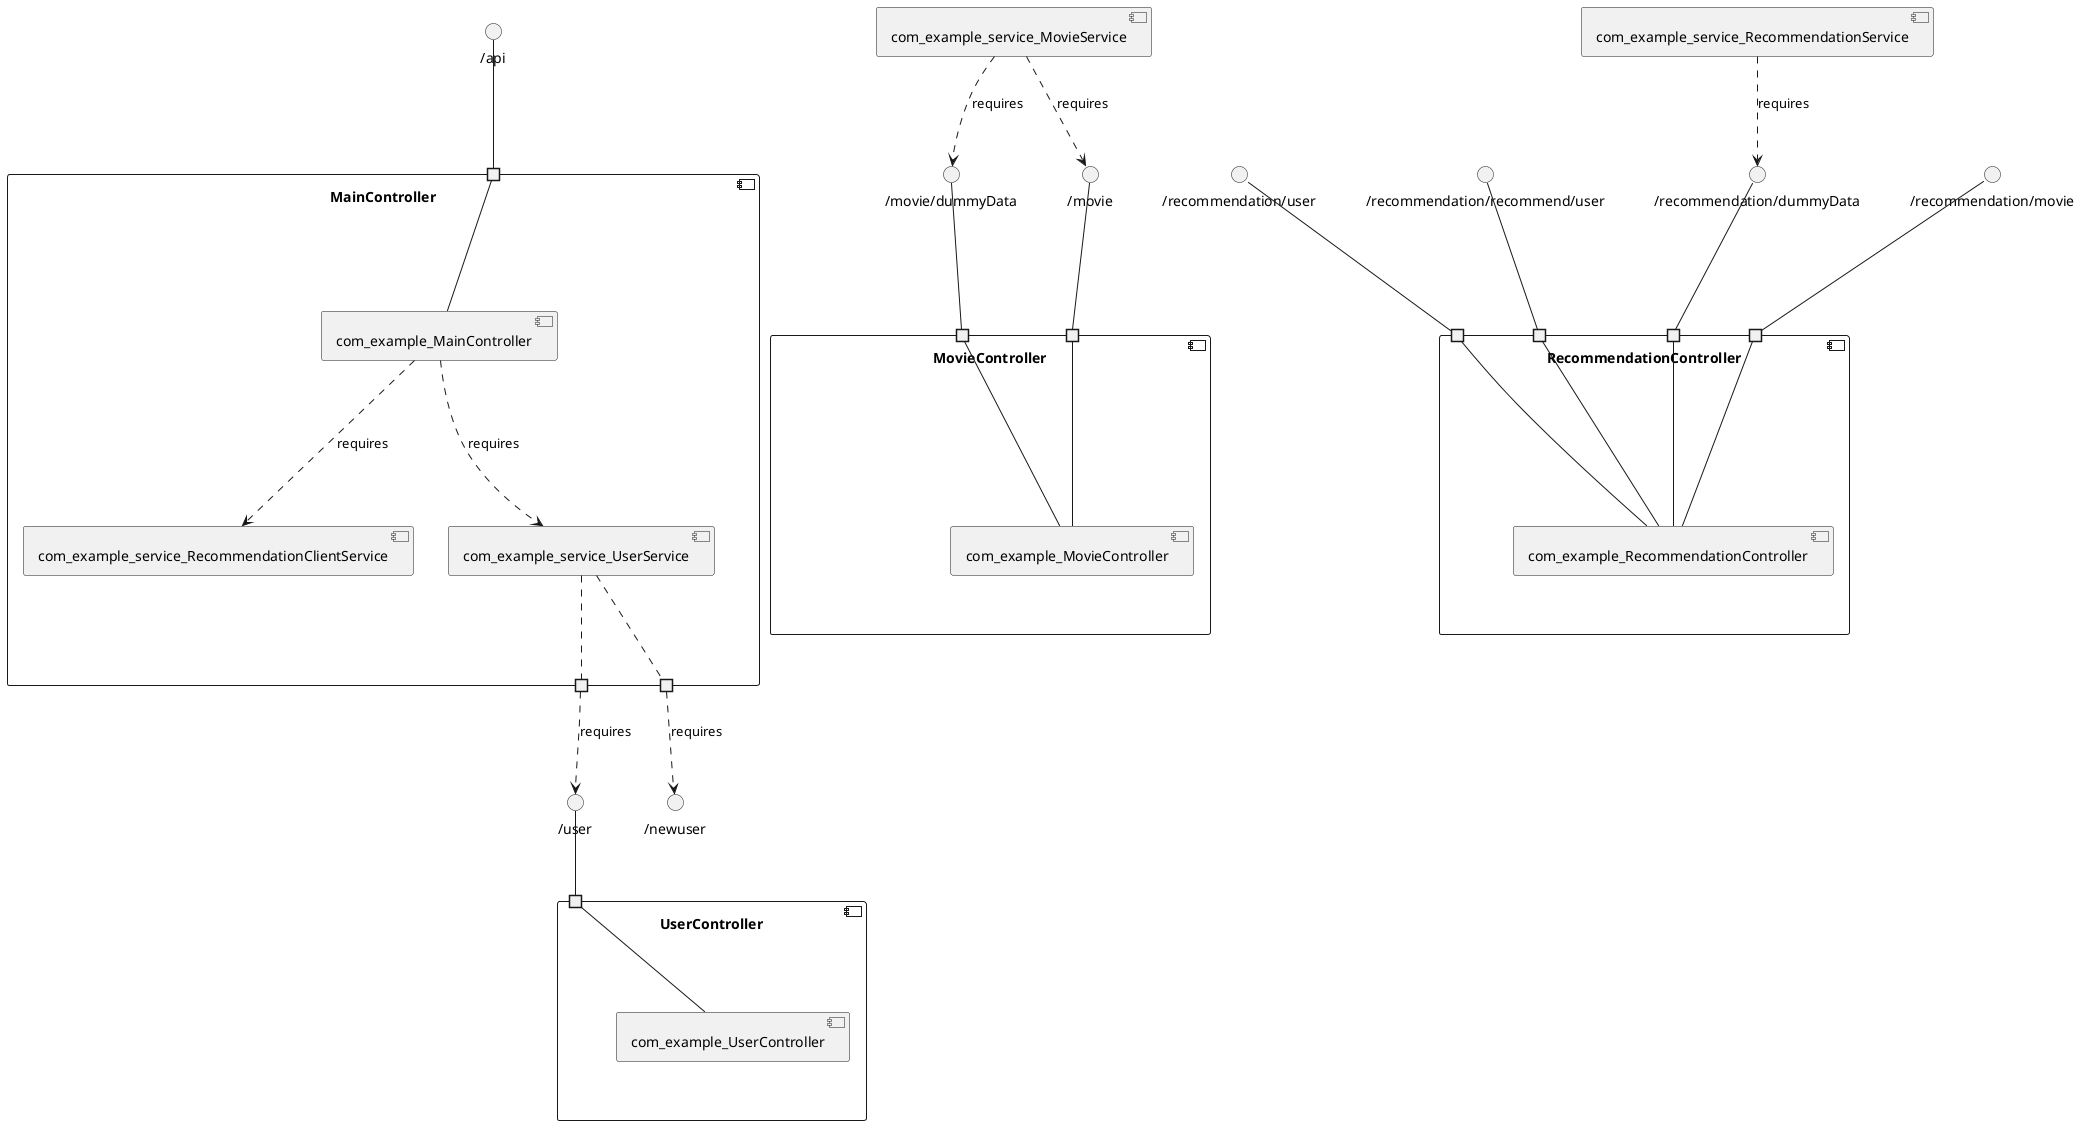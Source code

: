@startuml
skinparam fixCircleLabelOverlapping true
component "MainController\n\n\n\n\n\n" {
[com_example_service_UserService]
[com_example_MainController]
[com_example_service_RecommendationClientService]
portin " " as MainController.requires._api
portout " " as MainController.provides._user
portout " " as MainController.provides._newuser
[com_example_MainController]..>[com_example_service_UserService] : requires
[com_example_MainController]..>[com_example_service_RecommendationClientService] : requires
"MainController.requires._api"--[com_example_MainController]
[com_example_service_UserService].."MainController.provides._user"
[com_example_service_UserService].."MainController.provides._newuser"
}
interface "/api" as interface._api
interface._api--"MainController.requires._api"
interface "/user" as interface._user
"MainController.provides._user"..>interface._user : requires
interface "/newuser" as interface._newuser
"MainController.provides._newuser"..>interface._newuser : requires
component "MovieController\n\n\n\n\n\n" {
[com_example_MovieController]
portin " " as MovieController.requires._movie
portin " " as MovieController.requires._movie_dummyData
"MovieController.requires._movie_dummyData"--[com_example_MovieController]
"MovieController.requires._movie"--[com_example_MovieController]
}
interface "/movie/dummyData" as interface._movie_dummyData
interface._movie_dummyData--"MovieController.requires._movie_dummyData"
interface "/movie" as interface._movie
interface._movie--"MovieController.requires._movie"
component "RecommendationController\n\n\n\n\n\n" {
[com_example_RecommendationController]
portin " " as RecommendationController.requires._recommendation_dummyData
portin " " as RecommendationController.requires._recommendation_movie
portin " " as RecommendationController.requires._recommendation_user
portin " " as RecommendationController.requires._recommendation_recommend_user
"RecommendationController.requires._recommendation_user"--[com_example_RecommendationController]
"RecommendationController.requires._recommendation_dummyData"--[com_example_RecommendationController]
"RecommendationController.requires._recommendation_recommend_user"--[com_example_RecommendationController]
"RecommendationController.requires._recommendation_movie"--[com_example_RecommendationController]
}
interface "/recommendation/user" as interface._recommendation_user
interface._recommendation_user--"RecommendationController.requires._recommendation_user"
interface "/recommendation/dummyData" as interface._recommendation_dummyData
interface._recommendation_dummyData--"RecommendationController.requires._recommendation_dummyData"
interface "/recommendation/recommend/user" as interface._recommendation_recommend_user
interface._recommendation_recommend_user--"RecommendationController.requires._recommendation_recommend_user"
interface "/recommendation/movie" as interface._recommendation_movie
interface._recommendation_movie--"RecommendationController.requires._recommendation_movie"
component "UserController\n\n\n\n\n\n" {
[com_example_UserController]
portin " " as UserController.requires._user
"UserController.requires._user"--[com_example_UserController]
}
interface "/user" as interface._user
interface._user--"UserController.requires._user"
interface "/movie" as interface._movie
[com_example_service_MovieService]..>interface._movie : requires
interface "/movie/dummyData" as interface._movie_dummyData
[com_example_service_MovieService]..>interface._movie_dummyData : requires
interface "/recommendation/dummyData" as interface._recommendation_dummyData
[com_example_service_RecommendationService]..>interface._recommendation_dummyData : requires

@enduml
